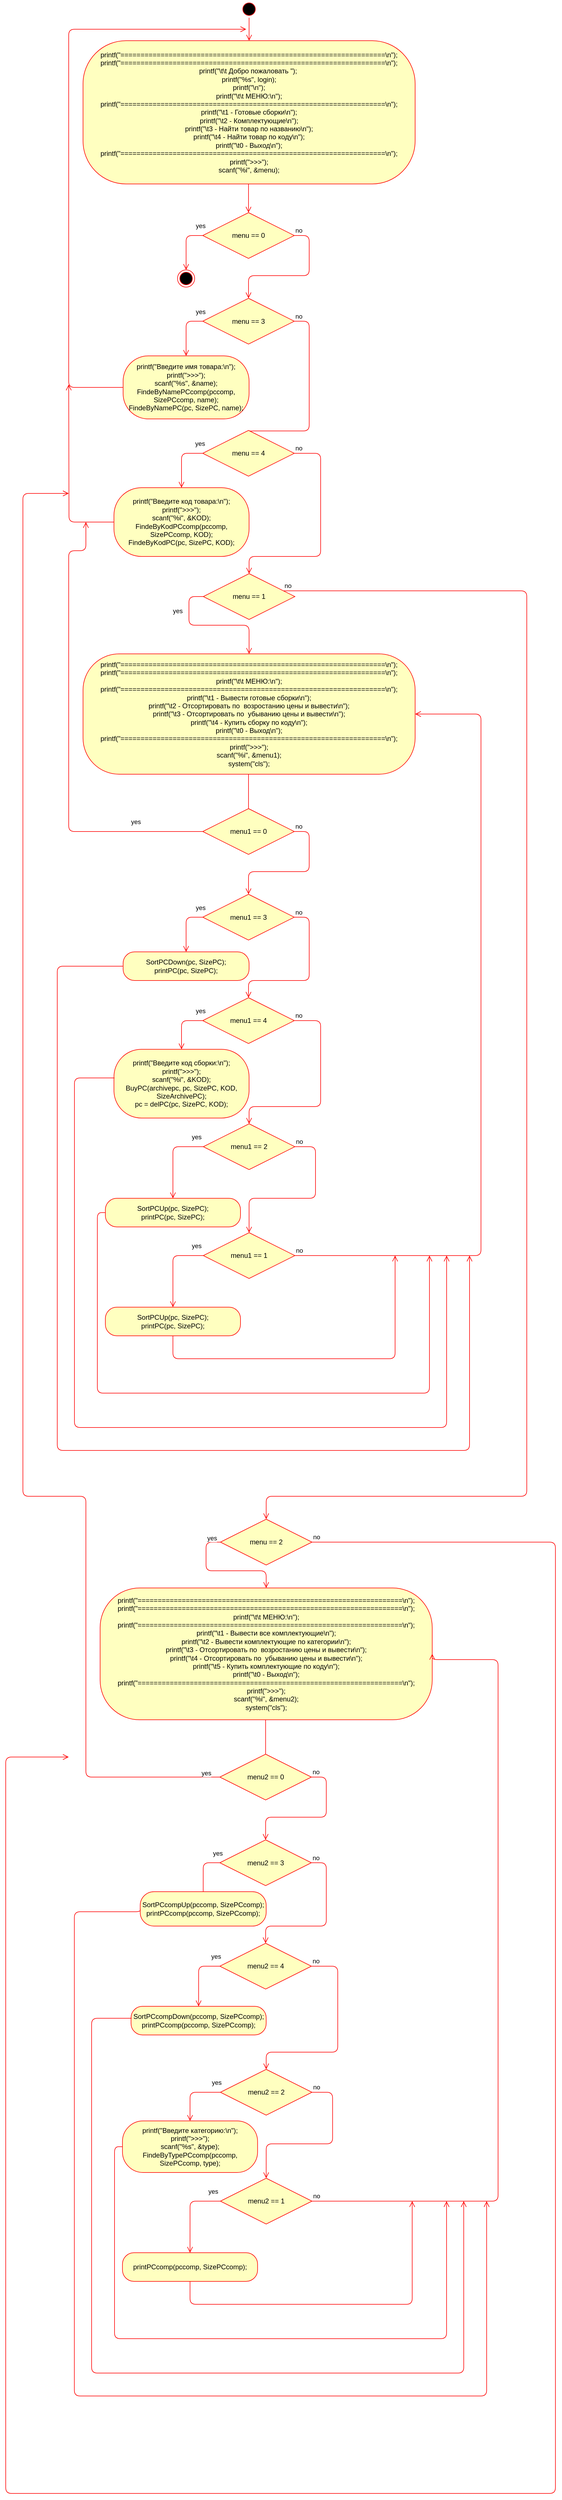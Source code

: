 <mxfile version="14.6.0" type="github">
  <diagram id="T5PGpS6BYMSO8JL507mn" name="Page-1">
    <mxGraphModel dx="2957" dy="2051" grid="1" gridSize="10" guides="1" tooltips="1" connect="1" arrows="1" fold="1" page="1" pageScale="1" pageWidth="827" pageHeight="1169" math="0" shadow="0">
      <root>
        <mxCell id="0" />
        <mxCell id="1" parent="0" />
        <mxCell id="m3cECUpOEf3iN09a0m4X-1" value="" style="ellipse;html=1;shape=startState;fillColor=#000000;strokeColor=#ff0000;" vertex="1" parent="1">
          <mxGeometry x="400" y="-10" width="30" height="30" as="geometry" />
        </mxCell>
        <mxCell id="m3cECUpOEf3iN09a0m4X-2" value="" style="edgeStyle=orthogonalEdgeStyle;html=1;verticalAlign=bottom;endArrow=open;endSize=8;strokeColor=#ff0000;entryX=0.5;entryY=0;entryDx=0;entryDy=0;" edge="1" source="m3cECUpOEf3iN09a0m4X-1" parent="1" target="m3cECUpOEf3iN09a0m4X-4">
          <mxGeometry relative="1" as="geometry">
            <mxPoint x="415" y="60" as="targetPoint" />
          </mxGeometry>
        </mxCell>
        <mxCell id="m3cECUpOEf3iN09a0m4X-3" value="" style="ellipse;html=1;shape=endState;fillColor=#000000;strokeColor=#ff0000;" vertex="1" parent="1">
          <mxGeometry x="290" y="460" width="30" height="30" as="geometry" />
        </mxCell>
        <mxCell id="m3cECUpOEf3iN09a0m4X-4" value="&lt;div&gt;&lt;span&gt;			&lt;/span&gt;printf(&quot;==================================================================\n&quot;);&lt;/div&gt;&lt;div&gt;&lt;span&gt;			&lt;/span&gt;printf(&quot;==================================================================\n&quot;);&lt;/div&gt;&lt;div&gt;&lt;span&gt;			&lt;/span&gt;printf(&quot;\t\t Добро пожаловать &quot;);&amp;nbsp;&lt;/div&gt;&lt;div&gt;&lt;span&gt;			&lt;/span&gt;printf(&quot;%s&quot;, login);&lt;/div&gt;&lt;div&gt;&lt;span&gt;			&lt;/span&gt;printf(&quot;\n&quot;);&lt;/div&gt;&lt;div&gt;&lt;span&gt;			&lt;/span&gt;printf(&quot;\t\t МЕНЮ:\n&quot;);&lt;/div&gt;&lt;div&gt;&lt;span&gt;			&lt;/span&gt;printf(&quot;==================================================================\n&quot;);&lt;/div&gt;&lt;div&gt;&lt;span&gt;			&lt;/span&gt;printf(&quot;\t1 - Готовые сборки\n&quot;);&lt;/div&gt;&lt;div&gt;&lt;span&gt;			&lt;/span&gt;printf(&quot;\t2 - Комплектующие\n&quot;);&lt;/div&gt;&lt;div&gt;&lt;span&gt;			&lt;/span&gt;printf(&quot;\t3 - Найти товар по названию\n&quot;);&lt;/div&gt;&lt;div&gt;&lt;span&gt;			&lt;/span&gt;printf(&quot;\t4 - Найти товар по коду\n&quot;);&lt;/div&gt;&lt;div&gt;&lt;span&gt;			&lt;/span&gt;printf(&quot;\t0 - Выход\n&quot;);&lt;/div&gt;&lt;div&gt;&lt;span&gt;			&lt;/span&gt;printf(&quot;==================================================================\n&quot;);&lt;/div&gt;&lt;div&gt;&lt;span&gt;			&lt;/span&gt;printf(&quot;&amp;gt;&amp;gt;&amp;gt;&quot;);&lt;/div&gt;&lt;div&gt;&lt;span&gt;			&lt;/span&gt;scanf(&quot;%i&quot;, &amp;amp;menu);&lt;/div&gt;" style="rounded=1;whiteSpace=wrap;html=1;arcSize=30;fontColor=#000000;fillColor=#ffffc0;strokeColor=#ff0000;" vertex="1" parent="1">
          <mxGeometry x="125" y="60" width="580" height="250" as="geometry" />
        </mxCell>
        <mxCell id="m3cECUpOEf3iN09a0m4X-5" value="" style="edgeStyle=orthogonalEdgeStyle;html=1;verticalAlign=bottom;endArrow=open;endSize=8;strokeColor=#ff0000;entryX=0.5;entryY=0;entryDx=0;entryDy=0;" edge="1" source="m3cECUpOEf3iN09a0m4X-4" parent="1" target="m3cECUpOEf3iN09a0m4X-8">
          <mxGeometry relative="1" as="geometry">
            <mxPoint x="370" y="590" as="targetPoint" />
            <Array as="points">
              <mxPoint x="414" y="360" />
              <mxPoint x="414" y="360" />
            </Array>
          </mxGeometry>
        </mxCell>
        <mxCell id="m3cECUpOEf3iN09a0m4X-8" value="menu == 0" style="rhombus;whiteSpace=wrap;html=1;fillColor=#ffffc0;strokeColor=#ff0000;" vertex="1" parent="1">
          <mxGeometry x="334" y="360" width="160" height="80" as="geometry" />
        </mxCell>
        <mxCell id="m3cECUpOEf3iN09a0m4X-9" value="no" style="edgeStyle=orthogonalEdgeStyle;html=1;align=left;verticalAlign=bottom;endArrow=open;endSize=8;strokeColor=#ff0000;entryX=0.5;entryY=0;entryDx=0;entryDy=0;" edge="1" source="m3cECUpOEf3iN09a0m4X-8" parent="1" target="m3cECUpOEf3iN09a0m4X-14">
          <mxGeometry x="-1" relative="1" as="geometry">
            <mxPoint x="410" y="470" as="targetPoint" />
            <Array as="points">
              <mxPoint x="520" y="400" />
              <mxPoint x="520" y="470" />
              <mxPoint x="414" y="470" />
            </Array>
          </mxGeometry>
        </mxCell>
        <mxCell id="m3cECUpOEf3iN09a0m4X-10" value="yes" style="edgeStyle=orthogonalEdgeStyle;html=1;align=left;verticalAlign=top;endArrow=open;endSize=8;strokeColor=#ff0000;entryX=0.5;entryY=0;entryDx=0;entryDy=0;" edge="1" source="m3cECUpOEf3iN09a0m4X-8" parent="1" target="m3cECUpOEf3iN09a0m4X-3">
          <mxGeometry x="-0.683" y="-30" relative="1" as="geometry">
            <mxPoint x="370" y="685" as="targetPoint" />
            <Array as="points">
              <mxPoint x="305" y="400" />
            </Array>
            <mxPoint as="offset" />
          </mxGeometry>
        </mxCell>
        <mxCell id="m3cECUpOEf3iN09a0m4X-14" value="menu == 3" style="rhombus;whiteSpace=wrap;html=1;fillColor=#ffffc0;strokeColor=#ff0000;" vertex="1" parent="1">
          <mxGeometry x="334" y="509.5" width="160" height="80" as="geometry" />
        </mxCell>
        <mxCell id="m3cECUpOEf3iN09a0m4X-15" value="no" style="edgeStyle=orthogonalEdgeStyle;html=1;align=left;verticalAlign=bottom;endArrow=open;endSize=8;strokeColor=#ff0000;entryX=0.5;entryY=0;entryDx=0;entryDy=0;" edge="1" parent="1" source="m3cECUpOEf3iN09a0m4X-14" target="m3cECUpOEf3iN09a0m4X-18">
          <mxGeometry x="-1" relative="1" as="geometry">
            <mxPoint x="510" y="659.5" as="targetPoint" />
            <Array as="points">
              <mxPoint x="520" y="549.5" />
              <mxPoint x="520" y="741" />
            </Array>
          </mxGeometry>
        </mxCell>
        <mxCell id="m3cECUpOEf3iN09a0m4X-16" value="yes" style="edgeStyle=orthogonalEdgeStyle;html=1;align=left;verticalAlign=top;endArrow=open;endSize=8;strokeColor=#ff0000;" edge="1" parent="1" source="m3cECUpOEf3iN09a0m4X-14">
          <mxGeometry x="-0.683" y="-30" relative="1" as="geometry">
            <mxPoint x="305" y="610" as="targetPoint" />
            <Array as="points">
              <mxPoint x="305" y="549.5" />
            </Array>
            <mxPoint as="offset" />
          </mxGeometry>
        </mxCell>
        <mxCell id="m3cECUpOEf3iN09a0m4X-18" value="menu == 4" style="rhombus;whiteSpace=wrap;html=1;fillColor=#ffffc0;strokeColor=#ff0000;" vertex="1" parent="1">
          <mxGeometry x="334" y="740" width="160" height="80" as="geometry" />
        </mxCell>
        <mxCell id="m3cECUpOEf3iN09a0m4X-19" value="no" style="edgeStyle=orthogonalEdgeStyle;html=1;align=left;verticalAlign=bottom;endArrow=open;endSize=8;strokeColor=#ff0000;entryX=0.5;entryY=0;entryDx=0;entryDy=0;" edge="1" parent="1" source="m3cECUpOEf3iN09a0m4X-18" target="m3cECUpOEf3iN09a0m4X-45">
          <mxGeometry x="-1" relative="1" as="geometry">
            <mxPoint x="540" y="860" as="targetPoint" />
            <Array as="points">
              <mxPoint x="540" y="780" />
              <mxPoint x="540" y="960" />
              <mxPoint x="415" y="960" />
            </Array>
          </mxGeometry>
        </mxCell>
        <mxCell id="m3cECUpOEf3iN09a0m4X-20" value="yes" style="edgeStyle=orthogonalEdgeStyle;html=1;align=left;verticalAlign=top;endArrow=open;endSize=8;strokeColor=#ff0000;entryX=0.5;entryY=0;entryDx=0;entryDy=0;" edge="1" parent="1" source="m3cECUpOEf3iN09a0m4X-18" target="m3cECUpOEf3iN09a0m4X-26">
          <mxGeometry x="-0.683" y="-30" relative="1" as="geometry">
            <mxPoint x="300" y="900" as="targetPoint" />
            <Array as="points">
              <mxPoint x="297" y="780" />
            </Array>
            <mxPoint as="offset" />
          </mxGeometry>
        </mxCell>
        <mxCell id="m3cECUpOEf3iN09a0m4X-21" value="&lt;div&gt;&lt;span&gt;				&lt;/span&gt;printf(&quot;Введите имя товара:\n&quot;);&lt;/div&gt;&lt;div&gt;&lt;span&gt;				&lt;/span&gt;printf(&quot;&amp;gt;&amp;gt;&amp;gt;&quot;);&lt;/div&gt;&lt;div&gt;&lt;span&gt;				&lt;/span&gt;scanf(&quot;%s&quot;, &amp;amp;name);&lt;/div&gt;&lt;div&gt;&lt;span&gt;				&lt;/span&gt;FindeByNamePCcomp(pccomp, SizePCcomp, name);&lt;/div&gt;&lt;div&gt;&lt;span&gt;				&lt;/span&gt;FindeByNamePC(pc, SizePC, name);&lt;/div&gt;" style="rounded=1;whiteSpace=wrap;html=1;arcSize=40;fontColor=#000000;fillColor=#ffffc0;strokeColor=#ff0000;" vertex="1" parent="1">
          <mxGeometry x="195" y="610" width="220" height="110" as="geometry" />
        </mxCell>
        <mxCell id="m3cECUpOEf3iN09a0m4X-22" value="" style="edgeStyle=orthogonalEdgeStyle;html=1;verticalAlign=bottom;endArrow=open;endSize=8;strokeColor=#ff0000;" edge="1" source="m3cECUpOEf3iN09a0m4X-21" parent="1">
          <mxGeometry relative="1" as="geometry">
            <mxPoint x="410" y="40" as="targetPoint" />
            <Array as="points">
              <mxPoint x="100" y="665" />
              <mxPoint x="100" y="40" />
            </Array>
          </mxGeometry>
        </mxCell>
        <mxCell id="m3cECUpOEf3iN09a0m4X-26" value="&lt;div&gt;&lt;span&gt;				&lt;/span&gt;printf(&quot;Введите код товара:\n&quot;);&lt;/div&gt;&lt;div&gt;&lt;span&gt;				&lt;/span&gt;printf(&quot;&amp;gt;&amp;gt;&amp;gt;&quot;);&lt;/div&gt;&lt;div&gt;&lt;span&gt;				&lt;/span&gt;scanf(&quot;%i&quot;, &amp;amp;KOD);&lt;/div&gt;&lt;div&gt;&lt;span&gt;				&lt;/span&gt;FindeByKodPCcomp(pccomp, SizePCcomp, KOD);&lt;/div&gt;&lt;div&gt;&lt;span&gt;				&lt;/span&gt;FindeByKodPC(pc, SizePC, KOD);&lt;/div&gt;" style="rounded=1;whiteSpace=wrap;html=1;arcSize=40;fontColor=#000000;fillColor=#ffffc0;strokeColor=#ff0000;" vertex="1" parent="1">
          <mxGeometry x="179" y="840" width="236" height="120" as="geometry" />
        </mxCell>
        <mxCell id="m3cECUpOEf3iN09a0m4X-27" value="" style="edgeStyle=orthogonalEdgeStyle;html=1;verticalAlign=bottom;endArrow=open;endSize=8;strokeColor=#ff0000;" edge="1" source="m3cECUpOEf3iN09a0m4X-26" parent="1">
          <mxGeometry relative="1" as="geometry">
            <mxPoint x="100" y="660" as="targetPoint" />
          </mxGeometry>
        </mxCell>
        <mxCell id="m3cECUpOEf3iN09a0m4X-30" value="&lt;div&gt;printf(&quot;==================================================================\n&quot;);&lt;/div&gt;&lt;div&gt;&lt;span&gt;					&lt;/span&gt;printf(&quot;==================================================================\n&quot;);&lt;/div&gt;&lt;div&gt;&lt;span&gt;					&lt;/span&gt;printf(&quot;\t\t МЕНЮ:\n&quot;);&lt;/div&gt;&lt;div&gt;&lt;span&gt;					&lt;/span&gt;printf(&quot;==================================================================\n&quot;);&lt;/div&gt;&lt;div&gt;&lt;span&gt;					&lt;/span&gt;printf(&quot;\t1 - Вывести готовые сборки\n&quot;);&lt;/div&gt;&lt;div&gt;&lt;span&gt;					&lt;/span&gt;printf(&quot;\t2 - Отсортировать по&amp;nbsp; возростанию цены и вывести\n&quot;);&lt;/div&gt;&lt;div&gt;&lt;span&gt;					&lt;/span&gt;printf(&quot;\t3 - Отсортировать по&amp;nbsp; убыванию цены и вывести\n&quot;);&lt;/div&gt;&lt;div&gt;&lt;span&gt;					&lt;/span&gt;printf(&quot;\t4 - Купить сборку по коду\n&quot;);&lt;/div&gt;&lt;div&gt;&lt;span&gt;					&lt;/span&gt;printf(&quot;\t0 - Выход\n&quot;);&lt;/div&gt;&lt;div&gt;&lt;span&gt;					&lt;/span&gt;printf(&quot;==================================================================\n&quot;);&lt;/div&gt;&lt;div&gt;&lt;span&gt;					&lt;/span&gt;printf(&quot;&amp;gt;&amp;gt;&amp;gt;&quot;);&lt;/div&gt;&lt;div&gt;&lt;span&gt;					&lt;/span&gt;scanf(&quot;%i&quot;, &amp;amp;menu1);&lt;/div&gt;&lt;div&gt;&lt;span&gt;					&lt;/span&gt;system(&quot;cls&quot;);&lt;/div&gt;" style="rounded=1;whiteSpace=wrap;html=1;arcSize=30;fontColor=#000000;fillColor=#ffffc0;strokeColor=#ff0000;" vertex="1" parent="1">
          <mxGeometry x="125" y="1130" width="580" height="210" as="geometry" />
        </mxCell>
        <mxCell id="m3cECUpOEf3iN09a0m4X-31" value="" style="edgeStyle=orthogonalEdgeStyle;html=1;verticalAlign=bottom;endArrow=open;endSize=8;strokeColor=#ff0000;entryX=0.5;entryY=0;entryDx=0;entryDy=0;" edge="1" parent="1" source="m3cECUpOEf3iN09a0m4X-30" target="m3cECUpOEf3iN09a0m4X-32">
          <mxGeometry relative="1" as="geometry">
            <mxPoint x="370" y="1660" as="targetPoint" />
            <Array as="points">
              <mxPoint x="414" y="1430" />
              <mxPoint x="414" y="1430" />
            </Array>
          </mxGeometry>
        </mxCell>
        <mxCell id="m3cECUpOEf3iN09a0m4X-32" value="menu1 == 0" style="rhombus;whiteSpace=wrap;html=1;fillColor=#ffffc0;strokeColor=#ff0000;" vertex="1" parent="1">
          <mxGeometry x="334" y="1400" width="160" height="80" as="geometry" />
        </mxCell>
        <mxCell id="m3cECUpOEf3iN09a0m4X-33" value="no" style="edgeStyle=orthogonalEdgeStyle;html=1;align=left;verticalAlign=bottom;endArrow=open;endSize=8;strokeColor=#ff0000;entryX=0.5;entryY=0;entryDx=0;entryDy=0;" edge="1" parent="1" source="m3cECUpOEf3iN09a0m4X-32" target="m3cECUpOEf3iN09a0m4X-35">
          <mxGeometry x="-1" relative="1" as="geometry">
            <mxPoint x="410" y="1510" as="targetPoint" />
            <Array as="points">
              <mxPoint x="520" y="1440" />
              <mxPoint x="520" y="1510" />
              <mxPoint x="414" y="1510" />
            </Array>
          </mxGeometry>
        </mxCell>
        <mxCell id="m3cECUpOEf3iN09a0m4X-34" value="yes" style="edgeStyle=orthogonalEdgeStyle;html=1;align=left;verticalAlign=top;endArrow=open;endSize=8;strokeColor=#ff0000;" edge="1" parent="1" source="m3cECUpOEf3iN09a0m4X-32">
          <mxGeometry x="-0.683" y="-30" relative="1" as="geometry">
            <mxPoint x="130" y="900" as="targetPoint" />
            <Array as="points">
              <mxPoint x="100" y="1440" />
              <mxPoint x="100" y="950" />
              <mxPoint x="130" y="950" />
            </Array>
            <mxPoint as="offset" />
          </mxGeometry>
        </mxCell>
        <mxCell id="m3cECUpOEf3iN09a0m4X-35" value="menu1 == 3" style="rhombus;whiteSpace=wrap;html=1;fillColor=#ffffc0;strokeColor=#ff0000;" vertex="1" parent="1">
          <mxGeometry x="334" y="1549.5" width="160" height="80" as="geometry" />
        </mxCell>
        <mxCell id="m3cECUpOEf3iN09a0m4X-36" value="no" style="edgeStyle=orthogonalEdgeStyle;html=1;align=left;verticalAlign=bottom;endArrow=open;endSize=8;strokeColor=#ff0000;entryX=0.5;entryY=0;entryDx=0;entryDy=0;" edge="1" parent="1" source="m3cECUpOEf3iN09a0m4X-35" target="m3cECUpOEf3iN09a0m4X-38">
          <mxGeometry x="-1" relative="1" as="geometry">
            <mxPoint x="510" y="1699.5" as="targetPoint" />
            <Array as="points">
              <mxPoint x="520" y="1590" />
              <mxPoint x="520" y="1700" />
              <mxPoint x="414" y="1700" />
            </Array>
          </mxGeometry>
        </mxCell>
        <mxCell id="m3cECUpOEf3iN09a0m4X-37" value="yes" style="edgeStyle=orthogonalEdgeStyle;html=1;align=left;verticalAlign=top;endArrow=open;endSize=8;strokeColor=#ff0000;" edge="1" parent="1" source="m3cECUpOEf3iN09a0m4X-35">
          <mxGeometry x="-0.683" y="-30" relative="1" as="geometry">
            <mxPoint x="305" y="1650" as="targetPoint" />
            <Array as="points">
              <mxPoint x="305" y="1589.5" />
            </Array>
            <mxPoint as="offset" />
          </mxGeometry>
        </mxCell>
        <mxCell id="m3cECUpOEf3iN09a0m4X-38" value="menu1 == 4" style="rhombus;whiteSpace=wrap;html=1;fillColor=#ffffc0;strokeColor=#ff0000;" vertex="1" parent="1">
          <mxGeometry x="334" y="1730" width="160" height="80" as="geometry" />
        </mxCell>
        <mxCell id="m3cECUpOEf3iN09a0m4X-39" value="no" style="edgeStyle=orthogonalEdgeStyle;html=1;align=left;verticalAlign=bottom;endArrow=open;endSize=8;strokeColor=#ff0000;entryX=0.5;entryY=0;entryDx=0;entryDy=0;" edge="1" parent="1" source="m3cECUpOEf3iN09a0m4X-38" target="m3cECUpOEf3iN09a0m4X-50">
          <mxGeometry x="-1" relative="1" as="geometry">
            <mxPoint x="540" y="1900" as="targetPoint" />
            <Array as="points">
              <mxPoint x="540" y="1770" />
              <mxPoint x="540" y="1920" />
              <mxPoint x="415" y="1920" />
            </Array>
          </mxGeometry>
        </mxCell>
        <mxCell id="m3cECUpOEf3iN09a0m4X-40" value="yes" style="edgeStyle=orthogonalEdgeStyle;html=1;align=left;verticalAlign=top;endArrow=open;endSize=8;strokeColor=#ff0000;entryX=0.5;entryY=0;entryDx=0;entryDy=0;" edge="1" parent="1" source="m3cECUpOEf3iN09a0m4X-38" target="m3cECUpOEf3iN09a0m4X-43">
          <mxGeometry x="-0.683" y="-30" relative="1" as="geometry">
            <mxPoint x="300" y="1940" as="targetPoint" />
            <Array as="points">
              <mxPoint x="297" y="1770" />
            </Array>
            <mxPoint as="offset" />
          </mxGeometry>
        </mxCell>
        <mxCell id="m3cECUpOEf3iN09a0m4X-41" value="&lt;div&gt;&lt;span&gt;						&lt;/span&gt;SortPCDown(pc, SizePC);&lt;/div&gt;&lt;div&gt;&lt;span&gt;						&lt;/span&gt;printPC(pc, SizePC);&lt;/div&gt;" style="rounded=1;whiteSpace=wrap;html=1;arcSize=40;fontColor=#000000;fillColor=#ffffc0;strokeColor=#ff0000;" vertex="1" parent="1">
          <mxGeometry x="195" y="1650" width="220" height="50" as="geometry" />
        </mxCell>
        <mxCell id="m3cECUpOEf3iN09a0m4X-43" value="&lt;div&gt;&lt;span&gt;						&lt;/span&gt;printf(&quot;Введите код сборки:\n&quot;);&lt;/div&gt;&lt;div&gt;&lt;span&gt;						&lt;/span&gt;printf(&quot;&amp;gt;&amp;gt;&amp;gt;&quot;);&lt;/div&gt;&lt;div&gt;&lt;span&gt;						&lt;/span&gt;scanf(&quot;%i&quot;, &amp;amp;KOD);&lt;/div&gt;&lt;div&gt;&lt;span&gt;						&lt;/span&gt;BuyPC(archivepc, pc, SizePC, KOD, SizeArchivePC);&lt;/div&gt;&lt;div&gt;&lt;span&gt;						&lt;/span&gt;pc = delPC(pc, SizePC, KOD);&lt;/div&gt;" style="rounded=1;whiteSpace=wrap;html=1;arcSize=40;fontColor=#000000;fillColor=#ffffc0;strokeColor=#ff0000;" vertex="1" parent="1">
          <mxGeometry x="179" y="1820" width="236" height="120" as="geometry" />
        </mxCell>
        <mxCell id="m3cECUpOEf3iN09a0m4X-45" value="menu == 1" style="rhombus;whiteSpace=wrap;html=1;fillColor=#ffffc0;strokeColor=#ff0000;" vertex="1" parent="1">
          <mxGeometry x="335" y="990" width="160" height="80" as="geometry" />
        </mxCell>
        <mxCell id="m3cECUpOEf3iN09a0m4X-46" value="no" style="edgeStyle=orthogonalEdgeStyle;html=1;align=left;verticalAlign=bottom;endArrow=open;endSize=8;strokeColor=#ff0000;entryX=0.5;entryY=0;entryDx=0;entryDy=0;" edge="1" parent="1" source="m3cECUpOEf3iN09a0m4X-45" target="m3cECUpOEf3iN09a0m4X-78">
          <mxGeometry x="-1" relative="1" as="geometry">
            <mxPoint x="900" y="1470" as="targetPoint" />
            <Array as="points">
              <mxPoint x="900" y="1020" />
              <mxPoint x="900" y="2600" />
              <mxPoint x="445" y="2600" />
            </Array>
          </mxGeometry>
        </mxCell>
        <mxCell id="m3cECUpOEf3iN09a0m4X-47" value="yes" style="edgeStyle=orthogonalEdgeStyle;html=1;align=left;verticalAlign=top;endArrow=open;endSize=8;strokeColor=#ff0000;entryX=0.5;entryY=0;entryDx=0;entryDy=0;" edge="1" parent="1" source="m3cECUpOEf3iN09a0m4X-45" target="m3cECUpOEf3iN09a0m4X-30">
          <mxGeometry x="-0.683" y="-30" relative="1" as="geometry">
            <mxPoint x="280" y="1080" as="targetPoint" />
            <Array as="points">
              <mxPoint x="310" y="1030" />
              <mxPoint x="310" y="1080" />
              <mxPoint x="415" y="1080" />
            </Array>
            <mxPoint as="offset" />
          </mxGeometry>
        </mxCell>
        <mxCell id="m3cECUpOEf3iN09a0m4X-50" value="menu1 == 2" style="rhombus;whiteSpace=wrap;html=1;fillColor=#ffffc0;strokeColor=#ff0000;" vertex="1" parent="1">
          <mxGeometry x="335" y="1950" width="160" height="80" as="geometry" />
        </mxCell>
        <mxCell id="m3cECUpOEf3iN09a0m4X-51" value="no" style="edgeStyle=orthogonalEdgeStyle;html=1;align=left;verticalAlign=bottom;endArrow=open;endSize=8;strokeColor=#ff0000;entryX=0.5;entryY=0;entryDx=0;entryDy=0;" edge="1" parent="1" source="m3cECUpOEf3iN09a0m4X-50" target="m3cECUpOEf3iN09a0m4X-55">
          <mxGeometry x="-1" relative="1" as="geometry">
            <mxPoint x="531" y="2160" as="targetPoint" />
            <Array as="points">
              <mxPoint x="531" y="1990" />
              <mxPoint x="531" y="2080" />
              <mxPoint x="415" y="2080" />
            </Array>
          </mxGeometry>
        </mxCell>
        <mxCell id="m3cECUpOEf3iN09a0m4X-52" value="&lt;div&gt;SortPCUp(pc, SizePC);&lt;/div&gt;&lt;div&gt;&lt;span&gt;						&lt;/span&gt;printPC(pc, SizePC);&lt;/div&gt;" style="rounded=1;whiteSpace=wrap;html=1;arcSize=40;fontColor=#000000;fillColor=#ffffc0;strokeColor=#ff0000;" vertex="1" parent="1">
          <mxGeometry x="164" y="2080" width="236" height="50" as="geometry" />
        </mxCell>
        <mxCell id="m3cECUpOEf3iN09a0m4X-53" value="yes" style="edgeStyle=orthogonalEdgeStyle;html=1;align=left;verticalAlign=top;endArrow=open;endSize=8;strokeColor=#ff0000;entryX=0.5;entryY=0;entryDx=0;entryDy=0;exitX=0;exitY=0.5;exitDx=0;exitDy=0;" edge="1" parent="1" target="m3cECUpOEf3iN09a0m4X-52" source="m3cECUpOEf3iN09a0m4X-50">
          <mxGeometry x="-0.683" y="-30" relative="1" as="geometry">
            <mxPoint x="291" y="2200" as="targetPoint" />
            <Array as="points">
              <mxPoint x="282" y="1990" />
            </Array>
            <mxPoint as="offset" />
            <mxPoint x="325" y="2080" as="sourcePoint" />
          </mxGeometry>
        </mxCell>
        <mxCell id="m3cECUpOEf3iN09a0m4X-55" value="menu1 == 1" style="rhombus;whiteSpace=wrap;html=1;fillColor=#ffffc0;strokeColor=#ff0000;" vertex="1" parent="1">
          <mxGeometry x="335" y="2140" width="160" height="80" as="geometry" />
        </mxCell>
        <mxCell id="m3cECUpOEf3iN09a0m4X-56" value="no" style="edgeStyle=orthogonalEdgeStyle;html=1;align=left;verticalAlign=bottom;endArrow=open;endSize=8;strokeColor=#ff0000;entryX=1;entryY=0.5;entryDx=0;entryDy=0;" edge="1" parent="1" source="m3cECUpOEf3iN09a0m4X-55" target="m3cECUpOEf3iN09a0m4X-30">
          <mxGeometry x="-1" relative="1" as="geometry">
            <mxPoint x="531" y="2350" as="targetPoint" />
            <Array as="points">
              <mxPoint x="820" y="2180" />
              <mxPoint x="820" y="1235" />
            </Array>
          </mxGeometry>
        </mxCell>
        <mxCell id="m3cECUpOEf3iN09a0m4X-57" value="&lt;div&gt;SortPCUp(pc, SizePC);&lt;/div&gt;&lt;div&gt;&lt;span&gt;						&lt;/span&gt;printPC(pc, SizePC);&lt;/div&gt;" style="rounded=1;whiteSpace=wrap;html=1;arcSize=40;fontColor=#000000;fillColor=#ffffc0;strokeColor=#ff0000;" vertex="1" parent="1">
          <mxGeometry x="164" y="2270" width="236" height="50" as="geometry" />
        </mxCell>
        <mxCell id="m3cECUpOEf3iN09a0m4X-58" value="yes" style="edgeStyle=orthogonalEdgeStyle;html=1;align=left;verticalAlign=top;endArrow=open;endSize=8;strokeColor=#ff0000;entryX=0.5;entryY=0;entryDx=0;entryDy=0;exitX=0;exitY=0.5;exitDx=0;exitDy=0;" edge="1" parent="1" source="m3cECUpOEf3iN09a0m4X-55" target="m3cECUpOEf3iN09a0m4X-57">
          <mxGeometry x="-0.683" y="-30" relative="1" as="geometry">
            <mxPoint x="291" y="2390" as="targetPoint" />
            <Array as="points">
              <mxPoint x="282" y="2180" />
            </Array>
            <mxPoint as="offset" />
            <mxPoint x="325" y="2270" as="sourcePoint" />
          </mxGeometry>
        </mxCell>
        <mxCell id="m3cECUpOEf3iN09a0m4X-61" value="" style="edgeStyle=orthogonalEdgeStyle;html=1;verticalAlign=bottom;endArrow=open;endSize=8;strokeColor=#ff0000;exitX=0.5;exitY=1;exitDx=0;exitDy=0;" edge="1" parent="1" source="m3cECUpOEf3iN09a0m4X-57">
          <mxGeometry relative="1" as="geometry">
            <mxPoint x="670" y="2180" as="targetPoint" />
            <mxPoint x="549" y="2480" as="sourcePoint" />
            <Array as="points">
              <mxPoint x="282" y="2360" />
              <mxPoint x="670" y="2360" />
            </Array>
          </mxGeometry>
        </mxCell>
        <mxCell id="m3cECUpOEf3iN09a0m4X-62" value="" style="edgeStyle=orthogonalEdgeStyle;html=1;verticalAlign=bottom;endArrow=open;endSize=8;strokeColor=#ff0000;exitX=0;exitY=0.5;exitDx=0;exitDy=0;" edge="1" parent="1" source="m3cECUpOEf3iN09a0m4X-52">
          <mxGeometry relative="1" as="geometry">
            <mxPoint x="730" y="2180" as="targetPoint" />
            <mxPoint x="292" y="2330" as="sourcePoint" />
            <Array as="points">
              <mxPoint x="150" y="2105" />
              <mxPoint x="150" y="2420" />
              <mxPoint x="730" y="2420" />
            </Array>
          </mxGeometry>
        </mxCell>
        <mxCell id="m3cECUpOEf3iN09a0m4X-63" value="" style="edgeStyle=orthogonalEdgeStyle;html=1;verticalAlign=bottom;endArrow=open;endSize=8;strokeColor=#ff0000;exitX=0.004;exitY=0.417;exitDx=0;exitDy=0;exitPerimeter=0;" edge="1" parent="1" source="m3cECUpOEf3iN09a0m4X-43">
          <mxGeometry relative="1" as="geometry">
            <mxPoint x="760" y="2180" as="targetPoint" />
            <mxPoint x="174" y="2115" as="sourcePoint" />
            <Array as="points">
              <mxPoint x="110" y="1870" />
              <mxPoint x="110" y="2480" />
              <mxPoint x="760" y="2480" />
            </Array>
          </mxGeometry>
        </mxCell>
        <mxCell id="m3cECUpOEf3iN09a0m4X-64" value="" style="edgeStyle=orthogonalEdgeStyle;html=1;verticalAlign=bottom;endArrow=open;endSize=8;strokeColor=#ff0000;exitX=0;exitY=0.5;exitDx=0;exitDy=0;" edge="1" parent="1" source="m3cECUpOEf3iN09a0m4X-41">
          <mxGeometry relative="1" as="geometry">
            <mxPoint x="800" y="2180" as="targetPoint" />
            <mxPoint x="184" y="2125" as="sourcePoint" />
            <Array as="points">
              <mxPoint x="80" y="1675" />
              <mxPoint x="80" y="2520" />
              <mxPoint x="800" y="2520" />
            </Array>
          </mxGeometry>
        </mxCell>
        <mxCell id="m3cECUpOEf3iN09a0m4X-65" value="&lt;div&gt;printf(&quot;==================================================================\n&quot;);&lt;/div&gt;&lt;div&gt;&lt;span&gt;					&lt;/span&gt;printf(&quot;==================================================================\n&quot;);&lt;/div&gt;&lt;div&gt;&lt;span&gt;					&lt;/span&gt;printf(&quot;\t\t МЕНЮ:\n&quot;);&lt;/div&gt;&lt;div&gt;&lt;span&gt;					&lt;/span&gt;printf(&quot;==================================================================\n&quot;);&lt;/div&gt;&lt;div&gt;&lt;span&gt;					&lt;/span&gt;printf(&quot;\t1 - Вывести все комплектующие\n&quot;);&lt;/div&gt;&lt;div&gt;&lt;span&gt;					&lt;/span&gt;printf(&quot;\t2 - Вывести комплектующие по категории\n&quot;);&lt;/div&gt;&lt;div&gt;&lt;span&gt;					&lt;/span&gt;printf(&quot;\t3 - Отсортировать по&amp;nbsp; возростанию цены и вывести\n&quot;);&lt;/div&gt;&lt;div&gt;&lt;span&gt;					&lt;/span&gt;printf(&quot;\t4 - Отсортировать по&amp;nbsp; убыванию цены и вывести\n&quot;);&lt;/div&gt;&lt;div&gt;&lt;span&gt;					&lt;/span&gt;printf(&quot;\t5 - Купить комплектующие по коду\n&quot;);&lt;/div&gt;&lt;div&gt;&lt;span&gt;					&lt;/span&gt;printf(&quot;\t0 - Выход\n&quot;);&lt;/div&gt;&lt;div&gt;&lt;span&gt;					&lt;/span&gt;printf(&quot;==================================================================\n&quot;);&lt;/div&gt;&lt;div&gt;&lt;span&gt;					&lt;/span&gt;printf(&quot;&amp;gt;&amp;gt;&amp;gt;&quot;);&lt;/div&gt;&lt;div&gt;&lt;span&gt;					&lt;/span&gt;scanf(&quot;%i&quot;, &amp;amp;menu2);&lt;/div&gt;&lt;div&gt;&lt;span&gt;					&lt;/span&gt;system(&quot;cls&quot;);&lt;/div&gt;" style="rounded=1;whiteSpace=wrap;html=1;arcSize=30;fontColor=#000000;fillColor=#ffffc0;strokeColor=#ff0000;" vertex="1" parent="1">
          <mxGeometry x="154.86" y="2760" width="580" height="230" as="geometry" />
        </mxCell>
        <mxCell id="m3cECUpOEf3iN09a0m4X-66" value="" style="edgeStyle=orthogonalEdgeStyle;html=1;verticalAlign=bottom;endArrow=open;endSize=8;strokeColor=#ff0000;entryX=0.5;entryY=0;entryDx=0;entryDy=0;" edge="1" parent="1" source="m3cECUpOEf3iN09a0m4X-65" target="m3cECUpOEf3iN09a0m4X-67">
          <mxGeometry relative="1" as="geometry">
            <mxPoint x="399.86" y="3310" as="targetPoint" />
            <Array as="points">
              <mxPoint x="443.86" y="3080" />
              <mxPoint x="443.86" y="3080" />
            </Array>
          </mxGeometry>
        </mxCell>
        <mxCell id="m3cECUpOEf3iN09a0m4X-67" value="menu2 == 0" style="rhombus;whiteSpace=wrap;html=1;fillColor=#ffffc0;strokeColor=#ff0000;" vertex="1" parent="1">
          <mxGeometry x="363.86" y="3050" width="160" height="80" as="geometry" />
        </mxCell>
        <mxCell id="m3cECUpOEf3iN09a0m4X-68" value="no" style="edgeStyle=orthogonalEdgeStyle;html=1;align=left;verticalAlign=bottom;endArrow=open;endSize=8;strokeColor=#ff0000;entryX=0.5;entryY=0;entryDx=0;entryDy=0;" edge="1" parent="1" source="m3cECUpOEf3iN09a0m4X-67" target="m3cECUpOEf3iN09a0m4X-70">
          <mxGeometry x="-1" relative="1" as="geometry">
            <mxPoint x="439.86" y="3160" as="targetPoint" />
            <Array as="points">
              <mxPoint x="549.86" y="3090" />
              <mxPoint x="549.86" y="3160" />
              <mxPoint x="443.86" y="3160" />
            </Array>
          </mxGeometry>
        </mxCell>
        <mxCell id="m3cECUpOEf3iN09a0m4X-69" value="yes" style="edgeStyle=orthogonalEdgeStyle;html=1;align=left;verticalAlign=top;endArrow=open;endSize=8;strokeColor=#ff0000;" edge="1" parent="1" source="m3cECUpOEf3iN09a0m4X-67">
          <mxGeometry x="-0.975" y="-20" relative="1" as="geometry">
            <mxPoint x="100" y="850" as="targetPoint" />
            <Array as="points">
              <mxPoint x="130" y="3090" />
              <mxPoint x="130" y="2600" />
              <mxPoint x="20" y="2600" />
              <mxPoint x="20" y="850" />
            </Array>
            <mxPoint as="offset" />
          </mxGeometry>
        </mxCell>
        <mxCell id="m3cECUpOEf3iN09a0m4X-70" value="menu2 == 3" style="rhombus;whiteSpace=wrap;html=1;fillColor=#ffffc0;strokeColor=#ff0000;" vertex="1" parent="1">
          <mxGeometry x="363.86" y="3199.5" width="160" height="80" as="geometry" />
        </mxCell>
        <mxCell id="m3cECUpOEf3iN09a0m4X-71" value="no" style="edgeStyle=orthogonalEdgeStyle;html=1;align=left;verticalAlign=bottom;endArrow=open;endSize=8;strokeColor=#ff0000;entryX=0.5;entryY=0;entryDx=0;entryDy=0;" edge="1" parent="1" source="m3cECUpOEf3iN09a0m4X-70" target="m3cECUpOEf3iN09a0m4X-73">
          <mxGeometry x="-1" relative="1" as="geometry">
            <mxPoint x="539.86" y="3349.5" as="targetPoint" />
            <Array as="points">
              <mxPoint x="549.86" y="3240" />
              <mxPoint x="549.86" y="3350" />
              <mxPoint x="443.86" y="3350" />
            </Array>
          </mxGeometry>
        </mxCell>
        <mxCell id="m3cECUpOEf3iN09a0m4X-72" value="yes" style="edgeStyle=orthogonalEdgeStyle;html=1;align=left;verticalAlign=top;endArrow=open;endSize=8;strokeColor=#ff0000;" edge="1" parent="1" source="m3cECUpOEf3iN09a0m4X-70">
          <mxGeometry x="-0.683" y="-30" relative="1" as="geometry">
            <mxPoint x="334.86" y="3300" as="targetPoint" />
            <Array as="points">
              <mxPoint x="334.86" y="3239.5" />
            </Array>
            <mxPoint as="offset" />
          </mxGeometry>
        </mxCell>
        <mxCell id="m3cECUpOEf3iN09a0m4X-73" value="menu2 == 4" style="rhombus;whiteSpace=wrap;html=1;fillColor=#ffffc0;strokeColor=#ff0000;" vertex="1" parent="1">
          <mxGeometry x="363.86" y="3380" width="160" height="80" as="geometry" />
        </mxCell>
        <mxCell id="m3cECUpOEf3iN09a0m4X-74" value="no" style="edgeStyle=orthogonalEdgeStyle;html=1;align=left;verticalAlign=bottom;endArrow=open;endSize=8;strokeColor=#ff0000;entryX=0.5;entryY=0;entryDx=0;entryDy=0;" edge="1" parent="1" source="m3cECUpOEf3iN09a0m4X-73" target="m3cECUpOEf3iN09a0m4X-81">
          <mxGeometry x="-1" relative="1" as="geometry">
            <mxPoint x="569.86" y="3550" as="targetPoint" />
            <Array as="points">
              <mxPoint x="569.86" y="3420" />
              <mxPoint x="569.86" y="3570" />
              <mxPoint x="444.86" y="3570" />
            </Array>
          </mxGeometry>
        </mxCell>
        <mxCell id="m3cECUpOEf3iN09a0m4X-75" value="yes" style="edgeStyle=orthogonalEdgeStyle;html=1;align=left;verticalAlign=top;endArrow=open;endSize=8;strokeColor=#ff0000;entryX=0.5;entryY=0;entryDx=0;entryDy=0;" edge="1" parent="1" source="m3cECUpOEf3iN09a0m4X-73" target="m3cECUpOEf3iN09a0m4X-77">
          <mxGeometry x="-0.683" y="-30" relative="1" as="geometry">
            <mxPoint x="329.86" y="3590" as="targetPoint" />
            <Array as="points">
              <mxPoint x="326.86" y="3420" />
            </Array>
            <mxPoint as="offset" />
          </mxGeometry>
        </mxCell>
        <mxCell id="m3cECUpOEf3iN09a0m4X-76" value="&lt;div&gt;SortPCcompUp(pccomp, SizePCcomp);&lt;/div&gt;&lt;div&gt;&lt;span&gt;						&lt;/span&gt;printPCcomp(pccomp, SizePCcomp);&lt;/div&gt;" style="rounded=1;whiteSpace=wrap;html=1;arcSize=40;fontColor=#000000;fillColor=#ffffc0;strokeColor=#ff0000;" vertex="1" parent="1">
          <mxGeometry x="224.86" y="3290" width="220" height="60" as="geometry" />
        </mxCell>
        <mxCell id="m3cECUpOEf3iN09a0m4X-77" value="&lt;div&gt;SortPCcompDown(pccomp, SizePCcomp);&lt;/div&gt;&lt;div&gt;&lt;span&gt;						&lt;/span&gt;printPCcomp(pccomp, SizePCcomp);&lt;/div&gt;" style="rounded=1;whiteSpace=wrap;html=1;arcSize=40;fontColor=#000000;fillColor=#ffffc0;strokeColor=#ff0000;" vertex="1" parent="1">
          <mxGeometry x="208.86" y="3490" width="236" height="50" as="geometry" />
        </mxCell>
        <mxCell id="m3cECUpOEf3iN09a0m4X-78" value="menu == 2" style="rhombus;whiteSpace=wrap;html=1;fillColor=#ffffc0;strokeColor=#ff0000;" vertex="1" parent="1">
          <mxGeometry x="364.86" y="2640" width="160" height="80" as="geometry" />
        </mxCell>
        <mxCell id="m3cECUpOEf3iN09a0m4X-79" value="no" style="edgeStyle=orthogonalEdgeStyle;html=1;align=left;verticalAlign=bottom;endArrow=open;endSize=8;strokeColor=#ff0000;" edge="1" parent="1" source="m3cECUpOEf3iN09a0m4X-78">
          <mxGeometry x="-1" relative="1" as="geometry">
            <mxPoint x="100" y="3055.0" as="targetPoint" />
            <Array as="points">
              <mxPoint x="950" y="2680" />
              <mxPoint x="950" y="4340" />
              <mxPoint x="-10" y="4340" />
              <mxPoint x="-10" y="3055" />
            </Array>
          </mxGeometry>
        </mxCell>
        <mxCell id="m3cECUpOEf3iN09a0m4X-80" value="yes" style="edgeStyle=orthogonalEdgeStyle;html=1;align=left;verticalAlign=top;endArrow=open;endSize=8;strokeColor=#ff0000;entryX=0.5;entryY=0;entryDx=0;entryDy=0;" edge="1" parent="1" source="m3cECUpOEf3iN09a0m4X-78" target="m3cECUpOEf3iN09a0m4X-65">
          <mxGeometry x="-0.761" y="-20" relative="1" as="geometry">
            <mxPoint x="309.86" y="2730" as="targetPoint" />
            <Array as="points">
              <mxPoint x="339.86" y="2680" />
              <mxPoint x="339.86" y="2730" />
              <mxPoint x="444.86" y="2730" />
            </Array>
            <mxPoint x="20" y="-20" as="offset" />
          </mxGeometry>
        </mxCell>
        <mxCell id="m3cECUpOEf3iN09a0m4X-81" value="menu2 == 2" style="rhombus;whiteSpace=wrap;html=1;fillColor=#ffffc0;strokeColor=#ff0000;" vertex="1" parent="1">
          <mxGeometry x="364.86" y="3600" width="160" height="80" as="geometry" />
        </mxCell>
        <mxCell id="m3cECUpOEf3iN09a0m4X-82" value="no" style="edgeStyle=orthogonalEdgeStyle;html=1;align=left;verticalAlign=bottom;endArrow=open;endSize=8;strokeColor=#ff0000;entryX=0.5;entryY=0;entryDx=0;entryDy=0;" edge="1" parent="1" source="m3cECUpOEf3iN09a0m4X-81" target="m3cECUpOEf3iN09a0m4X-85">
          <mxGeometry x="-1" relative="1" as="geometry">
            <mxPoint x="560.86" y="3810" as="targetPoint" />
            <Array as="points">
              <mxPoint x="560.86" y="3640" />
              <mxPoint x="560.86" y="3730" />
              <mxPoint x="444.86" y="3730" />
            </Array>
          </mxGeometry>
        </mxCell>
        <mxCell id="m3cECUpOEf3iN09a0m4X-83" value="&lt;div&gt;printf(&quot;Введите категорию:\n&quot;);&lt;/div&gt;&lt;div&gt;&lt;span&gt;						&lt;/span&gt;printf(&quot;&amp;gt;&amp;gt;&amp;gt;&quot;);&lt;/div&gt;&lt;div&gt;&lt;span&gt;						&lt;/span&gt;scanf(&quot;%s&quot;, &amp;amp;type);&lt;/div&gt;&lt;div&gt;&lt;span&gt;						&lt;/span&gt;FindeByTypePCcomp(pccomp, SizePCcomp, type);&lt;/div&gt;" style="rounded=1;whiteSpace=wrap;html=1;arcSize=40;fontColor=#000000;fillColor=#ffffc0;strokeColor=#ff0000;" vertex="1" parent="1">
          <mxGeometry x="193.86" y="3690" width="236" height="90" as="geometry" />
        </mxCell>
        <mxCell id="m3cECUpOEf3iN09a0m4X-84" value="yes" style="edgeStyle=orthogonalEdgeStyle;html=1;align=left;verticalAlign=top;endArrow=open;endSize=8;strokeColor=#ff0000;entryX=0.5;entryY=0;entryDx=0;entryDy=0;exitX=0;exitY=0.5;exitDx=0;exitDy=0;" edge="1" parent="1" source="m3cECUpOEf3iN09a0m4X-81" target="m3cECUpOEf3iN09a0m4X-83">
          <mxGeometry x="-0.683" y="-30" relative="1" as="geometry">
            <mxPoint x="320.86" y="3850" as="targetPoint" />
            <Array as="points">
              <mxPoint x="311.86" y="3640" />
            </Array>
            <mxPoint as="offset" />
            <mxPoint x="354.86" y="3730" as="sourcePoint" />
          </mxGeometry>
        </mxCell>
        <mxCell id="m3cECUpOEf3iN09a0m4X-85" value="menu2 == 1" style="rhombus;whiteSpace=wrap;html=1;fillColor=#ffffc0;strokeColor=#ff0000;" vertex="1" parent="1">
          <mxGeometry x="364.86" y="3790" width="160" height="80" as="geometry" />
        </mxCell>
        <mxCell id="m3cECUpOEf3iN09a0m4X-86" value="no" style="edgeStyle=orthogonalEdgeStyle;html=1;align=left;verticalAlign=bottom;endArrow=open;endSize=8;strokeColor=#ff0000;entryX=1;entryY=0.5;entryDx=0;entryDy=0;" edge="1" parent="1" source="m3cECUpOEf3iN09a0m4X-85" target="m3cECUpOEf3iN09a0m4X-65">
          <mxGeometry x="-1" relative="1" as="geometry">
            <mxPoint x="560.86" y="4000" as="targetPoint" />
            <Array as="points">
              <mxPoint x="849.86" y="3830" />
              <mxPoint x="849.86" y="2885" />
            </Array>
          </mxGeometry>
        </mxCell>
        <mxCell id="m3cECUpOEf3iN09a0m4X-87" value="printPCcomp(pccomp, SizePCcomp);" style="rounded=1;whiteSpace=wrap;html=1;arcSize=40;fontColor=#000000;fillColor=#ffffc0;strokeColor=#ff0000;" vertex="1" parent="1">
          <mxGeometry x="193.86" y="3920" width="236" height="50" as="geometry" />
        </mxCell>
        <mxCell id="m3cECUpOEf3iN09a0m4X-88" value="yes" style="edgeStyle=orthogonalEdgeStyle;html=1;align=left;verticalAlign=top;endArrow=open;endSize=8;strokeColor=#ff0000;entryX=0.5;entryY=0;entryDx=0;entryDy=0;exitX=0;exitY=0.5;exitDx=0;exitDy=0;" edge="1" parent="1" source="m3cECUpOEf3iN09a0m4X-85" target="m3cECUpOEf3iN09a0m4X-87">
          <mxGeometry x="-0.683" y="-30" relative="1" as="geometry">
            <mxPoint x="320.86" y="4040" as="targetPoint" />
            <Array as="points">
              <mxPoint x="311.86" y="3830" />
            </Array>
            <mxPoint as="offset" />
            <mxPoint x="354.86" y="3920" as="sourcePoint" />
          </mxGeometry>
        </mxCell>
        <mxCell id="m3cECUpOEf3iN09a0m4X-89" value="" style="edgeStyle=orthogonalEdgeStyle;html=1;verticalAlign=bottom;endArrow=open;endSize=8;strokeColor=#ff0000;exitX=0.5;exitY=1;exitDx=0;exitDy=0;" edge="1" parent="1" source="m3cECUpOEf3iN09a0m4X-87">
          <mxGeometry relative="1" as="geometry">
            <mxPoint x="699.86" y="3830" as="targetPoint" />
            <mxPoint x="578.86" y="4130" as="sourcePoint" />
            <Array as="points">
              <mxPoint x="311.86" y="4010" />
              <mxPoint x="699.86" y="4010" />
            </Array>
          </mxGeometry>
        </mxCell>
        <mxCell id="m3cECUpOEf3iN09a0m4X-90" value="" style="edgeStyle=orthogonalEdgeStyle;html=1;verticalAlign=bottom;endArrow=open;endSize=8;strokeColor=#ff0000;exitX=0;exitY=0.5;exitDx=0;exitDy=0;" edge="1" parent="1" source="m3cECUpOEf3iN09a0m4X-83">
          <mxGeometry relative="1" as="geometry">
            <mxPoint x="759.86" y="3830" as="targetPoint" />
            <mxPoint x="321.86" y="3980" as="sourcePoint" />
            <Array as="points">
              <mxPoint x="180" y="3735" />
              <mxPoint x="180" y="4070" />
              <mxPoint x="760" y="4070" />
            </Array>
          </mxGeometry>
        </mxCell>
        <mxCell id="m3cECUpOEf3iN09a0m4X-91" value="" style="edgeStyle=orthogonalEdgeStyle;html=1;verticalAlign=bottom;endArrow=open;endSize=8;strokeColor=#ff0000;exitX=0.004;exitY=0.417;exitDx=0;exitDy=0;exitPerimeter=0;" edge="1" parent="1" source="m3cECUpOEf3iN09a0m4X-77">
          <mxGeometry relative="1" as="geometry">
            <mxPoint x="789.86" y="3830" as="targetPoint" />
            <mxPoint x="203.86" y="3765" as="sourcePoint" />
            <Array as="points">
              <mxPoint x="140" y="3511" />
              <mxPoint x="140" y="4130" />
              <mxPoint x="790" y="4130" />
            </Array>
          </mxGeometry>
        </mxCell>
        <mxCell id="m3cECUpOEf3iN09a0m4X-92" value="" style="edgeStyle=orthogonalEdgeStyle;html=1;verticalAlign=bottom;endArrow=open;endSize=8;strokeColor=#ff0000;exitX=0;exitY=0.5;exitDx=0;exitDy=0;" edge="1" parent="1" source="m3cECUpOEf3iN09a0m4X-76">
          <mxGeometry relative="1" as="geometry">
            <mxPoint x="829.86" y="3830" as="targetPoint" />
            <mxPoint x="213.86" y="3775" as="sourcePoint" />
            <Array as="points">
              <mxPoint x="109.86" y="3325" />
              <mxPoint x="109.86" y="4170" />
              <mxPoint x="829.86" y="4170" />
            </Array>
          </mxGeometry>
        </mxCell>
      </root>
    </mxGraphModel>
  </diagram>
</mxfile>
